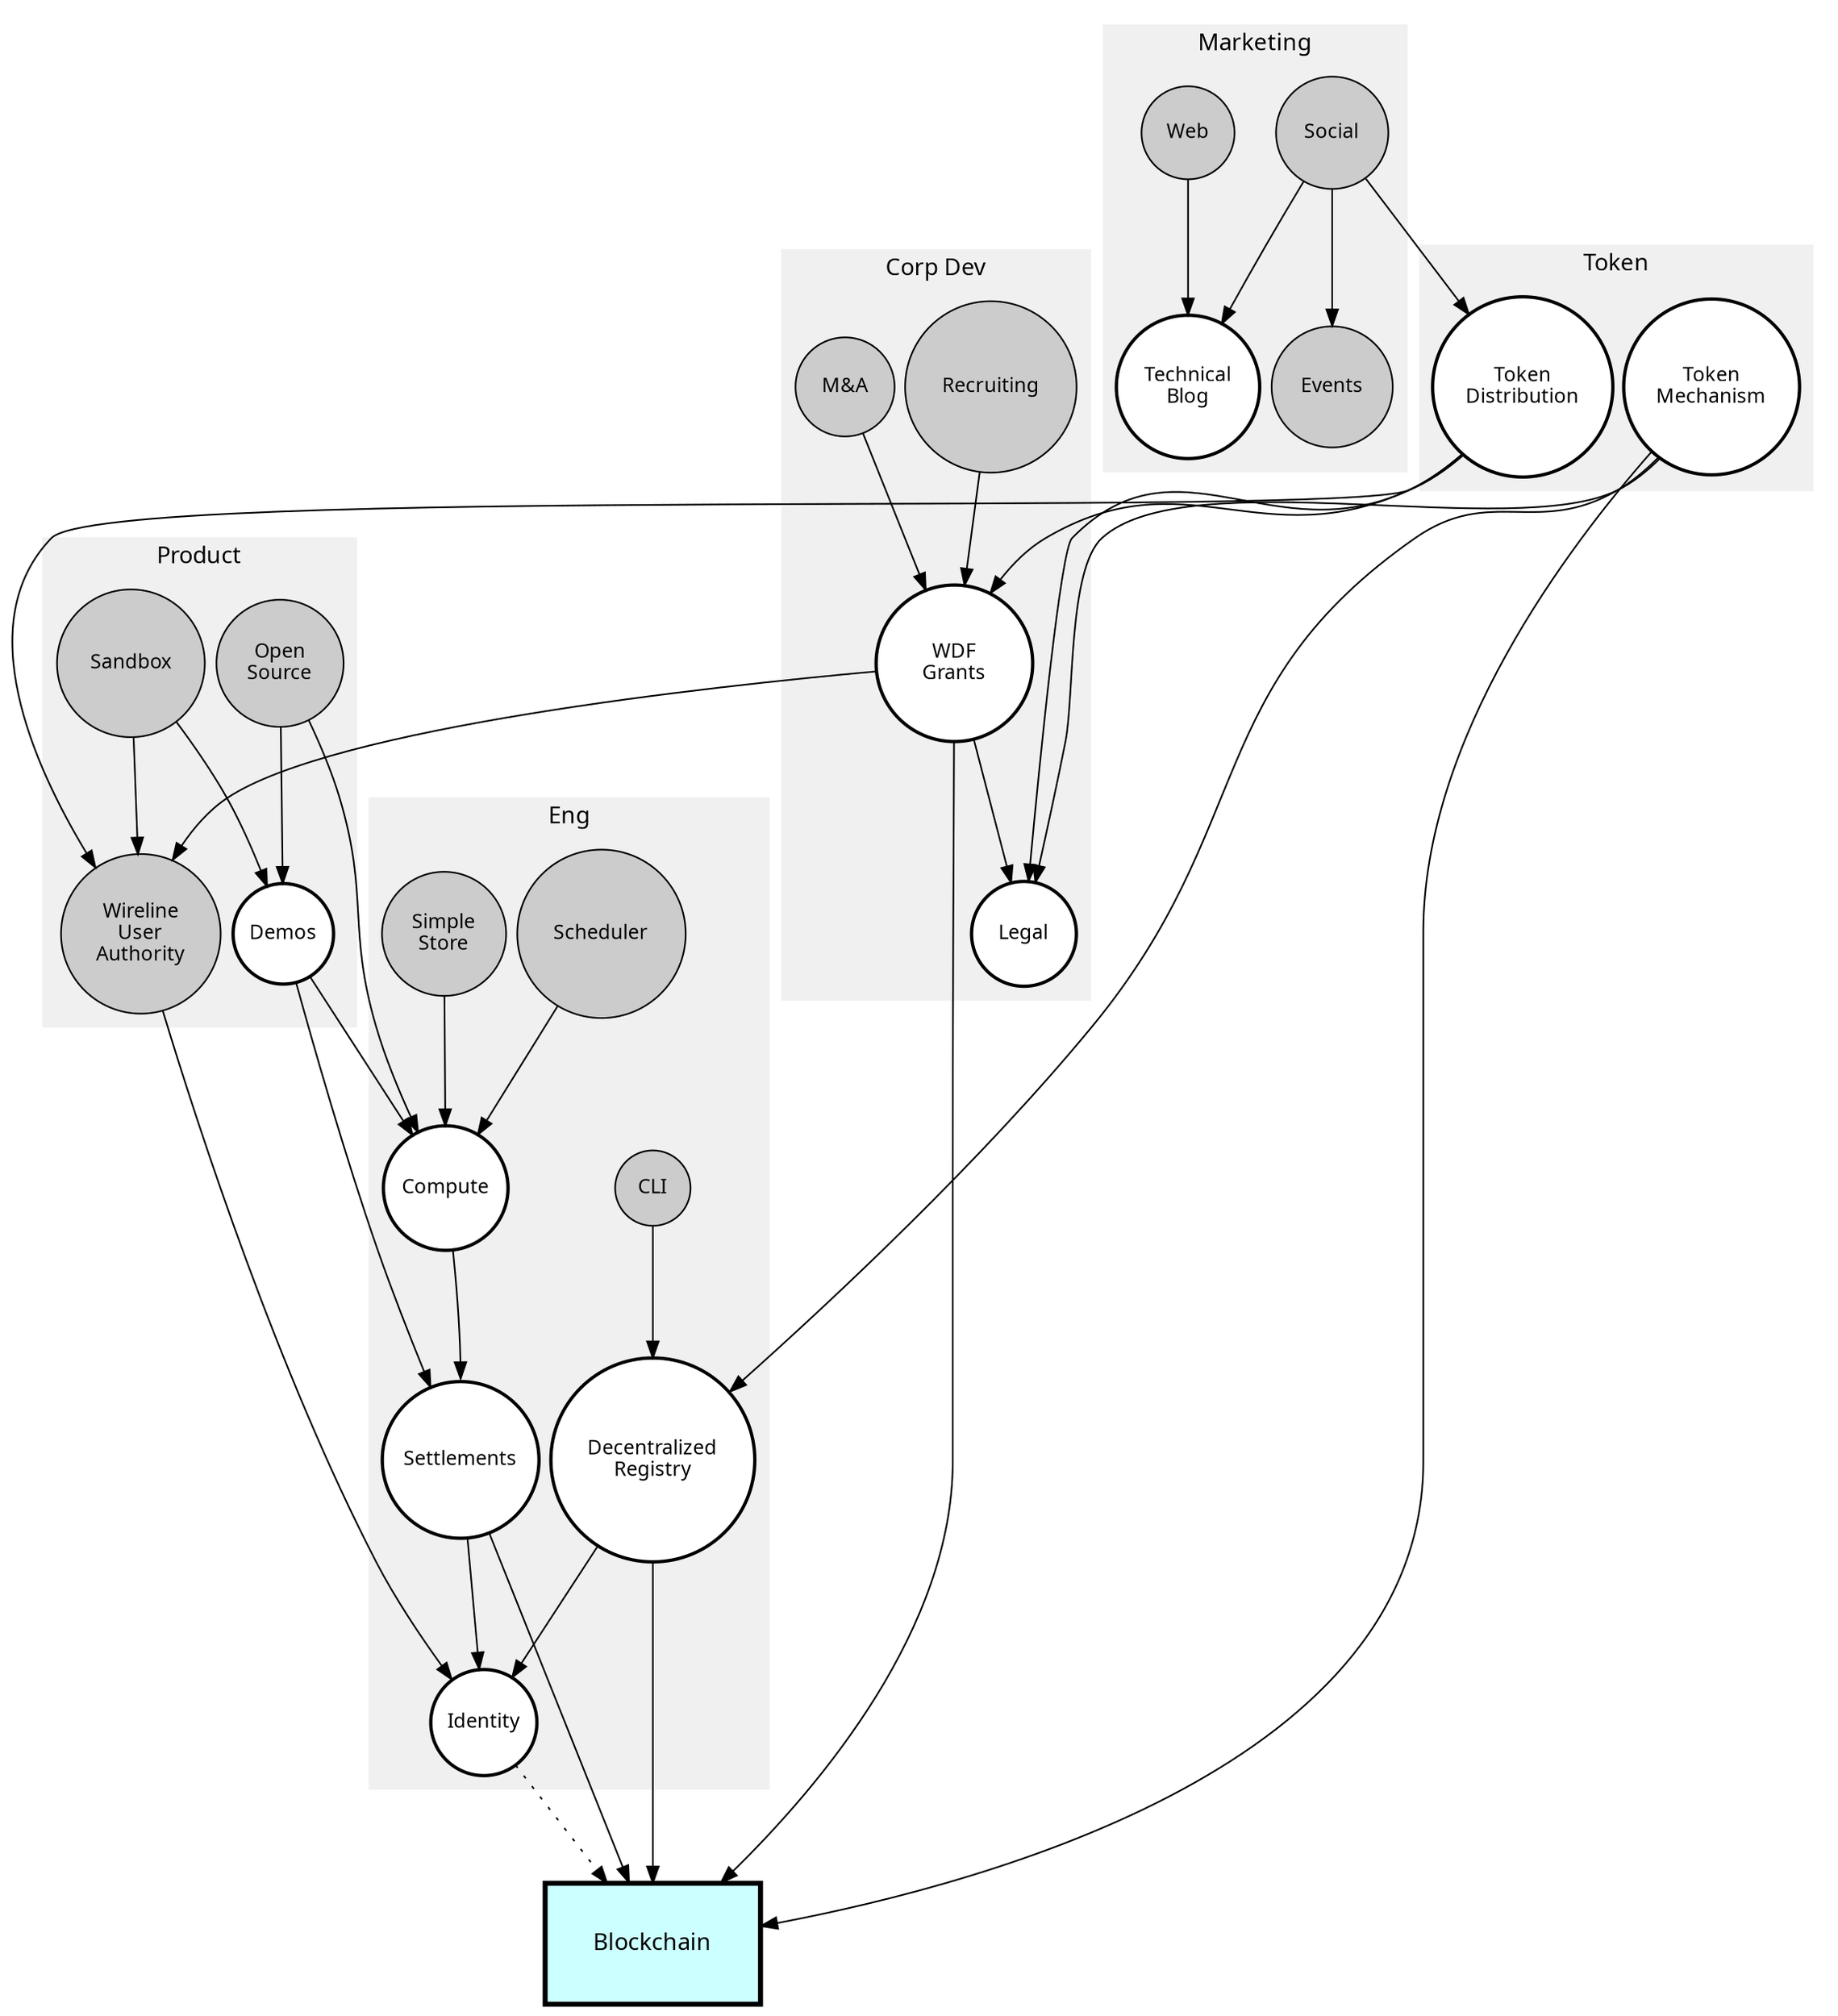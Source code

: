 digraph {  
graph [nodesep=.1, ranksep=.9];
splines=yes;
pad=0.1;

// Default
node [fontname=Verdana, margin=.05];

// Highlight
node [shape=circle, fontsize=12, style=filled, fillcolor=white, penwidth=2];
Registry [label="Decentralized\nRegistry"];
Airdrop [label="Token\nDistribution"];
Mechanism [label="Token\nMechanism"];
Settlements;
Blog [label="Technical\nBlog"];
Demos;
Legal [margin=.1];
Grants;
Compute;
Identity;

// Special
node [shape=rect, fillcolor="#CCFFFF", penwidth=3, fontsize=14, margin=.4];
Blockchain;

// Default
node [shape=circle, fillcolor="#CCCCCC", penwidth=1, fontsize=12, margin=.1];

subgraph cluster_Token {
  label="Token";
  margin=.4;
  fontname=Verdana;
  style=filled;
	color="#F0F0F0";
  Airdrop;
  Mechanism;
}

subgraph cluster_Product {
  label="Product";
  fontname=Verdana;
  style=filled;
	color="#F0F0F0";
  Sandbox;
  Users [label="Wireline\nUser\nAuthority"];
  OpenSource [label="Open\nSource"];
  Demos;
}

subgraph cluster_Eng {
  label="Eng";
  fontname=Verdana;
  style=filled;
	color="#F0F0F0";
  CLI;
  Identity;
  Compute;
  KVStore [label="Simple\nStore"];
  Registry;
  Settlements;
  Scheduler;
}

subgraph cluster_Research {
  style=filled;
  fontname=Verdana;
	color="#F0F0F0";
  Settlements;
  Registry;
}

subgraph cluster_Marketing {
  label="Marketing";
  fontname=Verdana;
  style=filled;
	color="#F0F0F0";
  Blog;
  Events;
  Social;
  Web;
}

subgraph cluster_Corp {
  label="Corp Dev";
  fontname=Verdana;
  style=filled;
	color="#F0F0F0";
  Grants [label="WDF\nGrants", margin=.2];
  Recruiting;
  Legal;
  MA [label="M&A"];
}

Sandbox     -> Demos;
CLI         -> Registry;
KVStore     -> Compute;
Scheduler   -> Compute;
OpenSource  -> Compute;
OpenSource  -> Demos;
Compute     -> Settlements:n;
Mechanism   -> Legal;
Mechanism   -> Registry;
Registry    -> Identity;
Registry    -> Blockchain;
Settlements -> Blockchain;
Settlements -> Identity;
Social      -> Events;
MA          -> Grants;
Recruiting  -> Grants;
Airdrop     -> Grants;
Airdrop     -> Legal;
Airdrop     -> Users;
Social      -> Blog;
Social      -> Airdrop;
Users       -> Identity;
Web         -> Blog;
Sandbox     -> Users;
Grants      -> Legal;
Grants      -> Users;
Demos       -> Settlements;
Demos       -> Compute;
Mechanism   -> Blockchain;
Identity    -> Blockchain [style=dotted];
Grants      -> Blockchain;

}